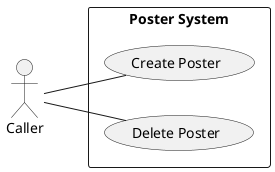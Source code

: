 @startuml PosterSubSystem

left to right direction
skinparam packageStyle rectangle

actor Caller

rectangle "Poster System" {
    Caller -- (Create Poster)
    Caller -- (Delete Poster)
}

@enduml